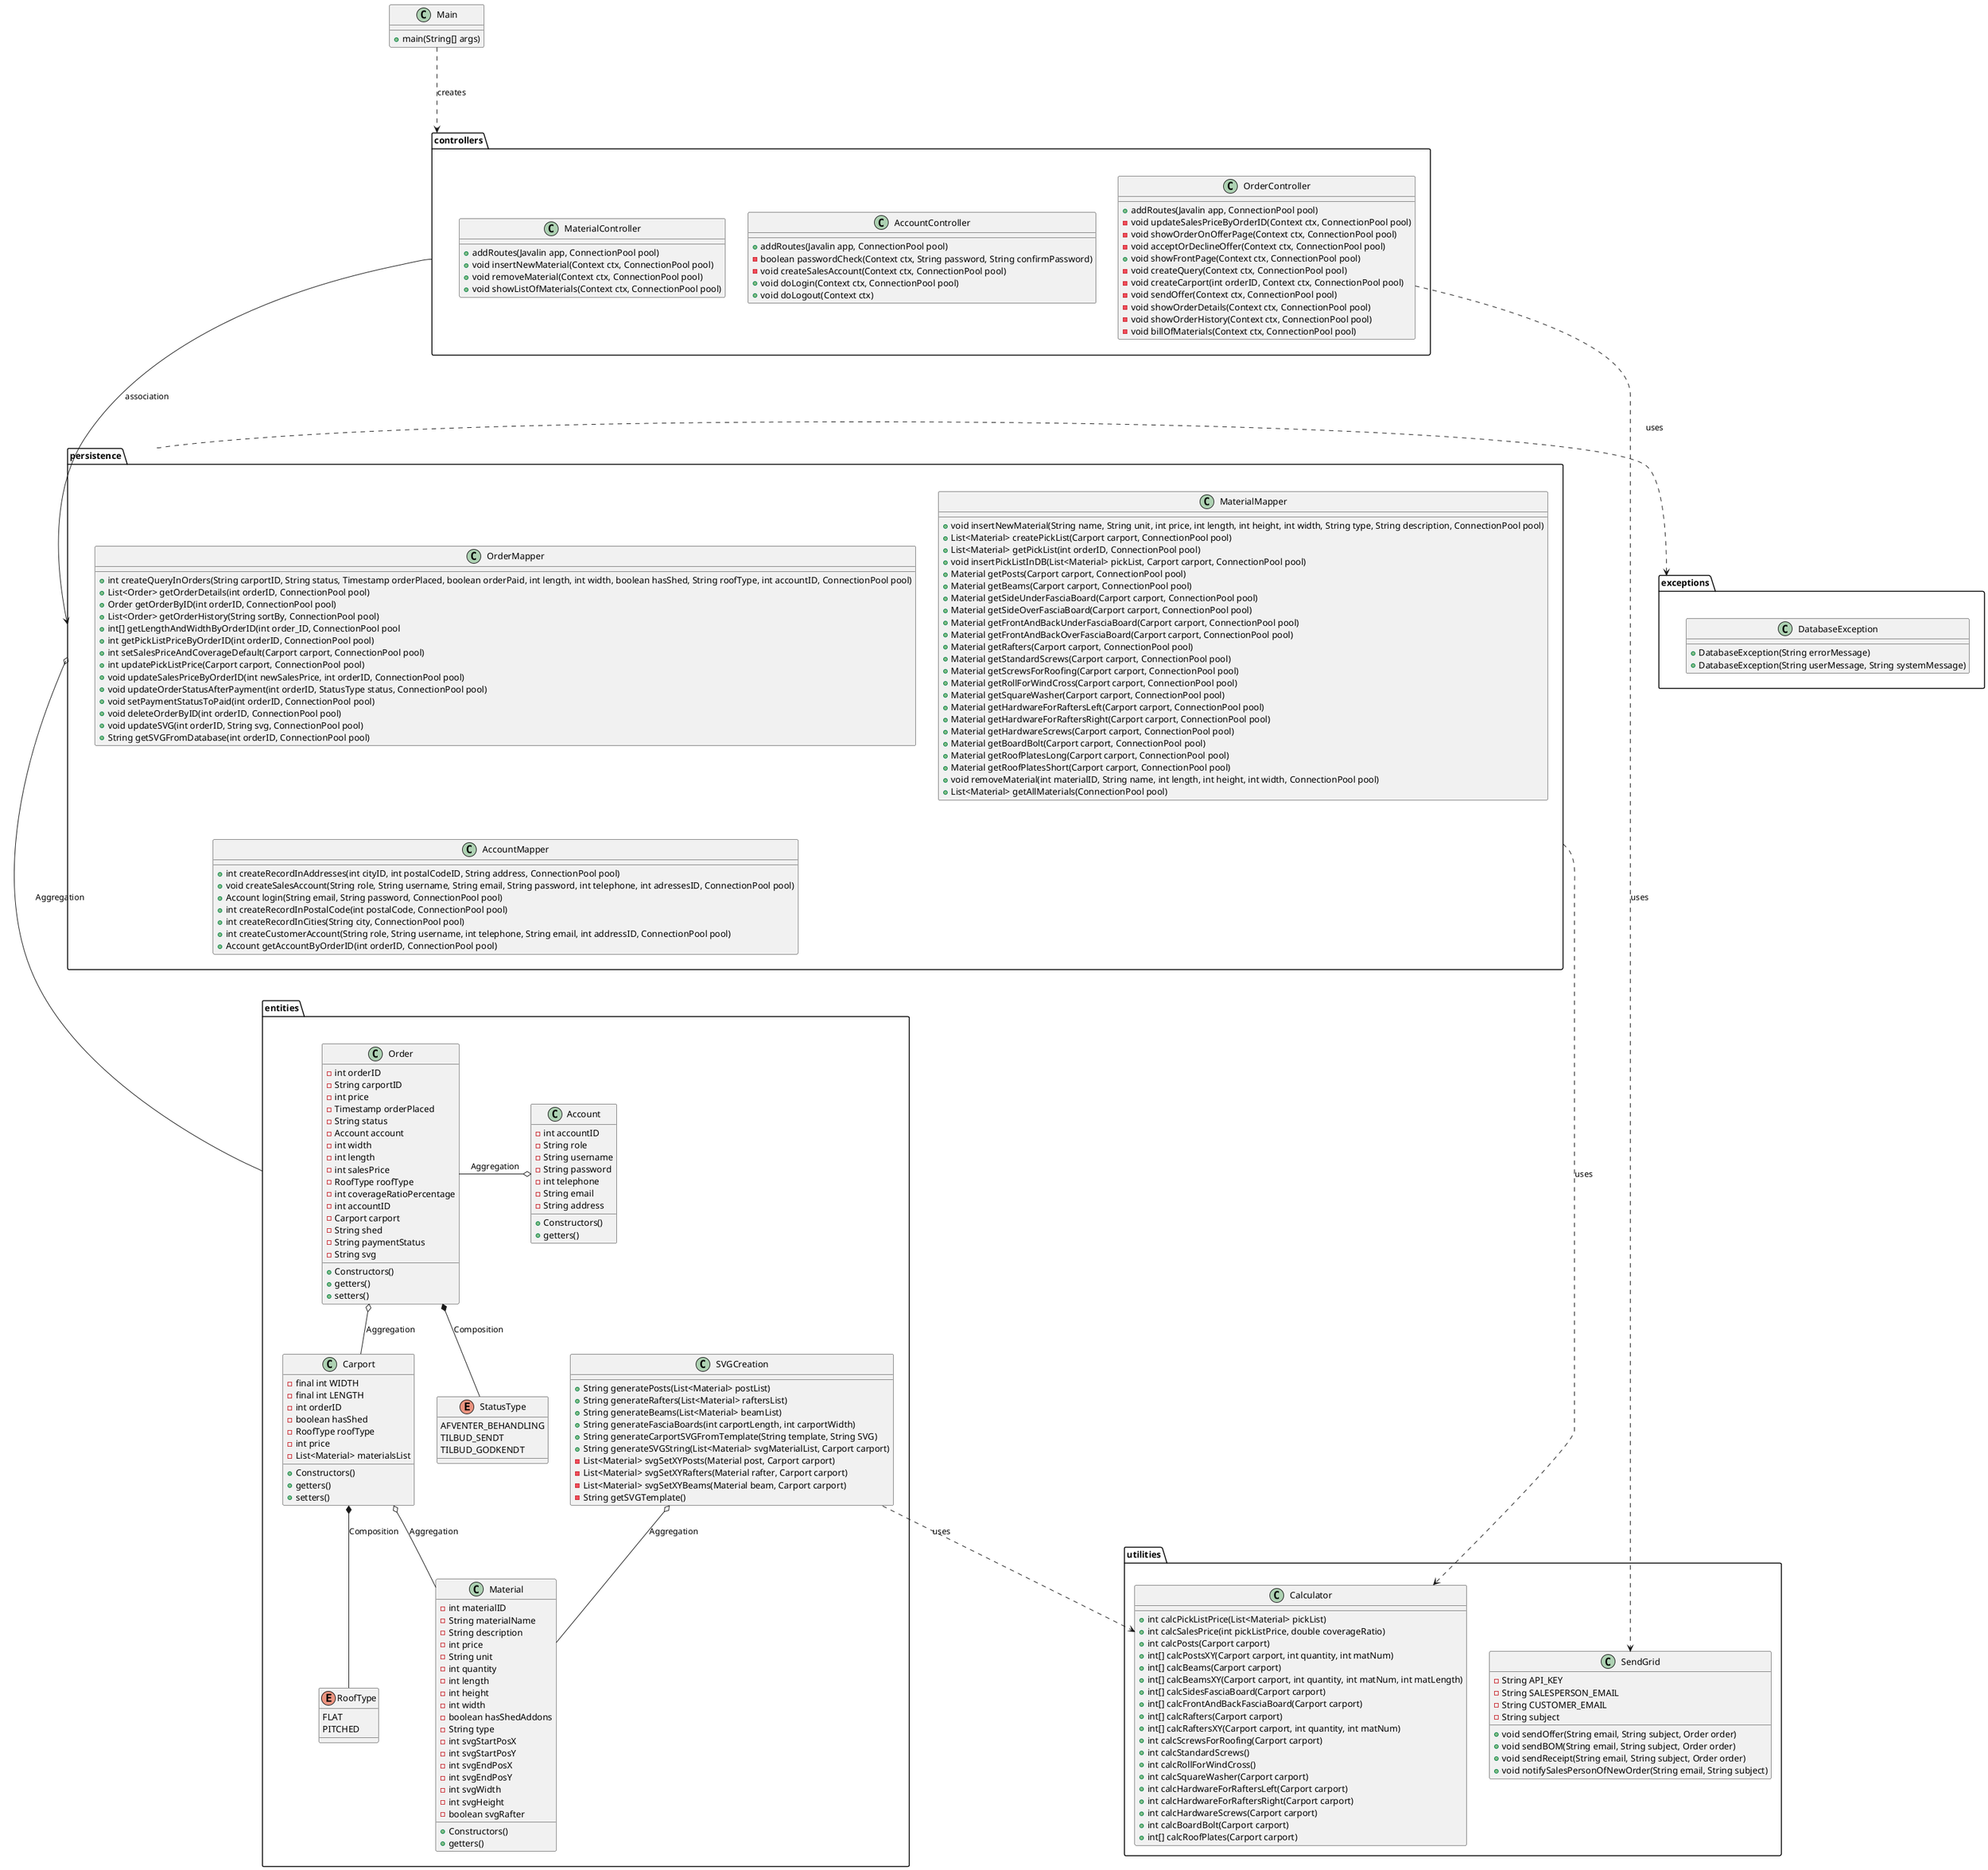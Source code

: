 @startuml
'https://plantuml.com/class-diagram


class Main {
+main(String[] args)
}

package controllers {
    class OrderController {
    + addRoutes(Javalin app, ConnectionPool pool)
    - void updateSalesPriceByOrderID(Context ctx, ConnectionPool pool)
    - void showOrderOnOfferPage(Context ctx, ConnectionPool pool)
    - void acceptOrDeclineOffer(Context ctx, ConnectionPool pool)
    + void showFrontPage(Context ctx, ConnectionPool pool)
    - void createQuery(Context ctx, ConnectionPool pool)
    - void createCarport(int orderID, Context ctx, ConnectionPool pool)
    - void sendOffer(Context ctx, ConnectionPool pool)
    - void showOrderDetails(Context ctx, ConnectionPool pool)
    - void showOrderHistory(Context ctx, ConnectionPool pool)
    - void billOfMaterials(Context ctx, ConnectionPool pool)
    }

    class AccountController {
    + addRoutes(Javalin app, ConnectionPool pool)
    - boolean passwordCheck(Context ctx, String password, String confirmPassword)
    - void createSalesAccount(Context ctx, ConnectionPool pool)
    + void doLogin(Context ctx, ConnectionPool pool)
    + void doLogout(Context ctx)
    }

    class MaterialController {
    + addRoutes(Javalin app, ConnectionPool pool)
    + void insertNewMaterial(Context ctx, ConnectionPool pool)
    + void removeMaterial(Context ctx, ConnectionPool pool)
    + void showListOfMaterials(Context ctx, ConnectionPool pool)
    }
}

package utilities {

class Calculator {
+ int calcPickListPrice(List<Material> pickList)
+ int calcSalesPrice(int pickListPrice, double coverageRatio)
+ int calcPosts(Carport carport)
+ int[] calcPostsXY(Carport carport, int quantity, int matNum)
+ int[] calcBeams(Carport carport)
+ int[] calcBeamsXY(Carport carport, int quantity, int matNum, int matLength)
+ int[] calcSidesFasciaBoard(Carport carport)
+ int[] calcFrontAndBackFasciaBoard(Carport carport)
+ int[] calcRafters(Carport carport)
+ int[] calcRaftersXY(Carport carport, int quantity, int matNum)
+ int calcScrewsForRoofing(Carport carport)
+ int calcStandardScrews()
+ int calcRollForWindCross()
+ int calcSquareWasher(Carport carport)
+ int calcHardwareForRaftersLeft(Carport carport)
+ int calcHardwareForRaftersRight(Carport carport)
+ int calcHardwareScrews(Carport carport)
+ int calcBoardBolt(Carport carport)
+ int[] calcRoofPlates(Carport carport)

}
    class SendGrid
    {
    - String API_KEY
    - String SALESPERSON_EMAIL
    - String CUSTOMER_EMAIL
    - String subject
    + void sendOffer(String email, String subject, Order order)
    + void sendBOM(String email, String subject, Order order)
    + void sendReceipt(String email, String subject, Order order)
    + void notifySalesPersonOfNewOrder(String email, String subject)
    }
}

package persistence {
    class OrderMapper {
    + int createQueryInOrders(String carportID, String status, Timestamp orderPlaced, boolean orderPaid, int length, int width, boolean hasShed, String roofType, int accountID, ConnectionPool pool)
    + List<Order> getOrderDetails(int orderID, ConnectionPool pool)
    + Order getOrderByID(int orderID, ConnectionPool pool)
    + List<Order> getOrderHistory(String sortBy, ConnectionPool pool)
    + int[] getLengthAndWidthByOrderID(int order_ID, ConnectionPool pool
    + int getPickListPriceByOrderID(int orderID, ConnectionPool pool)
    + int setSalesPriceAndCoverageDefault(Carport carport, ConnectionPool pool)
    + int updatePickListPrice(Carport carport, ConnectionPool pool)
    + void updateSalesPriceByOrderID(int newSalesPrice, int orderID, ConnectionPool pool)
    + void updateOrderStatusAfterPayment(int orderID, StatusType status, ConnectionPool pool)
    + void setPaymentStatusToPaid(int orderID, ConnectionPool pool)
    + void deleteOrderByID(int orderID, ConnectionPool pool)
    + void updateSVG(int orderID, String svg, ConnectionPool pool)
    + String getSVGFromDatabase(int orderID, ConnectionPool pool)

    }

    class MaterialMapper {
    + void insertNewMaterial(String name, String unit, int price, int length, int height, int width, String type, String description, ConnectionPool pool)
    + List<Material> createPickList(Carport carport, ConnectionPool pool)
    + List<Material> getPickList(int orderID, ConnectionPool pool)
    + void insertPickListInDB(List<Material> pickList, Carport carport, ConnectionPool pool)
    + Material getPosts(Carport carport, ConnectionPool pool)
    + Material getBeams(Carport carport, ConnectionPool pool)
    + Material getSideUnderFasciaBoard(Carport carport, ConnectionPool pool)
    + Material getSideOverFasciaBoard(Carport carport, ConnectionPool pool)
    + Material getFrontAndBackUnderFasciaBoard(Carport carport, ConnectionPool pool)
    + Material getFrontAndBackOverFasciaBoard(Carport carport, ConnectionPool pool)
    + Material getRafters(Carport carport, ConnectionPool pool)
    + Material getStandardScrews(Carport carport, ConnectionPool pool)
    + Material getScrewsForRoofing(Carport carport, ConnectionPool pool)
    + Material getRollForWindCross(Carport carport, ConnectionPool pool)
    + Material getSquareWasher(Carport carport, ConnectionPool pool)
    + Material getHardwareForRaftersLeft(Carport carport, ConnectionPool pool)
    + Material getHardwareForRaftersRight(Carport carport, ConnectionPool pool)
    + Material getHardwareScrews(Carport carport, ConnectionPool pool)
    + Material getBoardBolt(Carport carport, ConnectionPool pool)
    + Material getRoofPlatesLong(Carport carport, ConnectionPool pool)
    + Material getRoofPlatesShort(Carport carport, ConnectionPool pool)
    + void removeMaterial(int materialID, String name, int length, int height, int width, ConnectionPool pool)
    + List<Material> getAllMaterials(ConnectionPool pool)
    }

    class AccountMapper {
     + int createRecordInAddresses(int cityID, int postalCodeID, String address, ConnectionPool pool)
     + void createSalesAccount(String role, String username, String email, String password, int telephone, int adressesID, ConnectionPool pool)
     + Account login(String email, String password, ConnectionPool pool)
     + int createRecordInPostalCode(int postalCode, ConnectionPool pool)
     + int createRecordInCities(String city, ConnectionPool pool)
     + int createCustomerAccount(String role, String username, int telephone, String email, int addressID, ConnectionPool pool)
     + Account getAccountByOrderID(int orderID, ConnectionPool pool)
    }
}

package exceptions {

class DatabaseException{
+ DatabaseException(String errorMessage)
+ DatabaseException(String userMessage, String systemMessage)
}

}

package entities {

    enum StatusType{
    AFVENTER_BEHANDLING
    TILBUD_SENDT
    TILBUD_GODKENDT
    }

    class Carport {
    - final int WIDTH
    - final int LENGTH
    - int orderID
    - boolean hasShed
    - RoofType roofType
    - int price
    - List<Material> materialsList
    + Constructors()
    + getters()
    + setters()
    }

    class Account {
        - int accountID
        - String role
        - String username
        - String password
        - int telephone
        - String email
        - String address
        + Constructors()
        + getters()
        }

    class Order {
    - int orderID
    - String carportID
    - int price
    - Timestamp orderPlaced
    - String status
    - Account account
    - int width
    - int length
    - int salesPrice
    - RoofType roofType
    - int coverageRatioPercentage
    - int accountID
    - Carport carport
    - String shed
    - String paymentStatus
    - String svg
    + Constructors()
    + getters()
    + setters()
    }

    class Material {
    - int materialID
    - String materialName
    - String description
    - int price
    - String unit
    - int quantity
    - int length
    - int height
    - int width
    - boolean hasShedAddons
    - String type
    - int svgStartPosX
    - int svgStartPosY
    - int svgEndPosX
    - int svgEndPosY
    - int svgWidth
    - int svgHeight
    - boolean svgRafter
    + Constructors()
    + getters()
    }
    enum RoofType {
    FLAT
    PITCHED
    }

    class SVGCreation{
    + String generatePosts(List<Material> postList)
    + String generateRafters(List<Material> raftersList)
    + String generateBeams(List<Material> beamList)
    + String generateFasciaBoards(int carportLength, int carportWidth)
    + String generateCarportSVGFromTemplate(String template, String SVG)
    + String generateSVGString(List<Material> svgMaterialList, Carport carport)
    - List<Material> svgSetXYPosts(Material post, Carport carport)
    - List<Material> svgSetXYRafters(Material rafter, Carport carport)
    - List<Material> svgSetXYBeams(Material beam, Carport carport)
    - String getSVGTemplate()

    }

}


Main -down..> controllers : creates

controllers -down--> persistence : association

entities -up--o persistence : Aggregation

Order -right--o Account : Aggregation

Order o-- Carport : Aggregation
Order *-- StatusType : Composition

Carport o-- Material : Aggregation
Carport *-- RoofType : Composition

SVGCreation o-- Material : Aggregation

SVGCreation ..> Calculator : uses

OrderController ..> SendGrid : uses

persistence ..> Calculator : uses
persistence -left..> exceptions : uses



@enduml